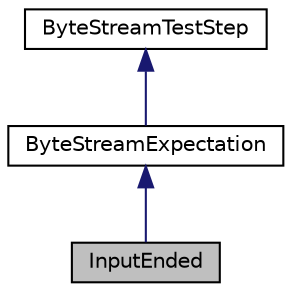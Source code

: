 digraph "InputEnded"
{
 // LATEX_PDF_SIZE
  edge [fontname="Helvetica",fontsize="10",labelfontname="Helvetica",labelfontsize="10"];
  node [fontname="Helvetica",fontsize="10",shape=record];
  Node1 [label="InputEnded",height=0.2,width=0.4,color="black", fillcolor="grey75", style="filled", fontcolor="black",tooltip=" "];
  Node2 -> Node1 [dir="back",color="midnightblue",fontsize="10",style="solid",fontname="Helvetica"];
  Node2 [label="ByteStreamExpectation",height=0.2,width=0.4,color="black", fillcolor="white", style="filled",URL="$structByteStreamExpectation.html",tooltip=" "];
  Node3 -> Node2 [dir="back",color="midnightblue",fontsize="10",style="solid",fontname="Helvetica"];
  Node3 [label="ByteStreamTestStep",height=0.2,width=0.4,color="black", fillcolor="white", style="filled",URL="$structByteStreamTestStep.html",tooltip=" "];
}
